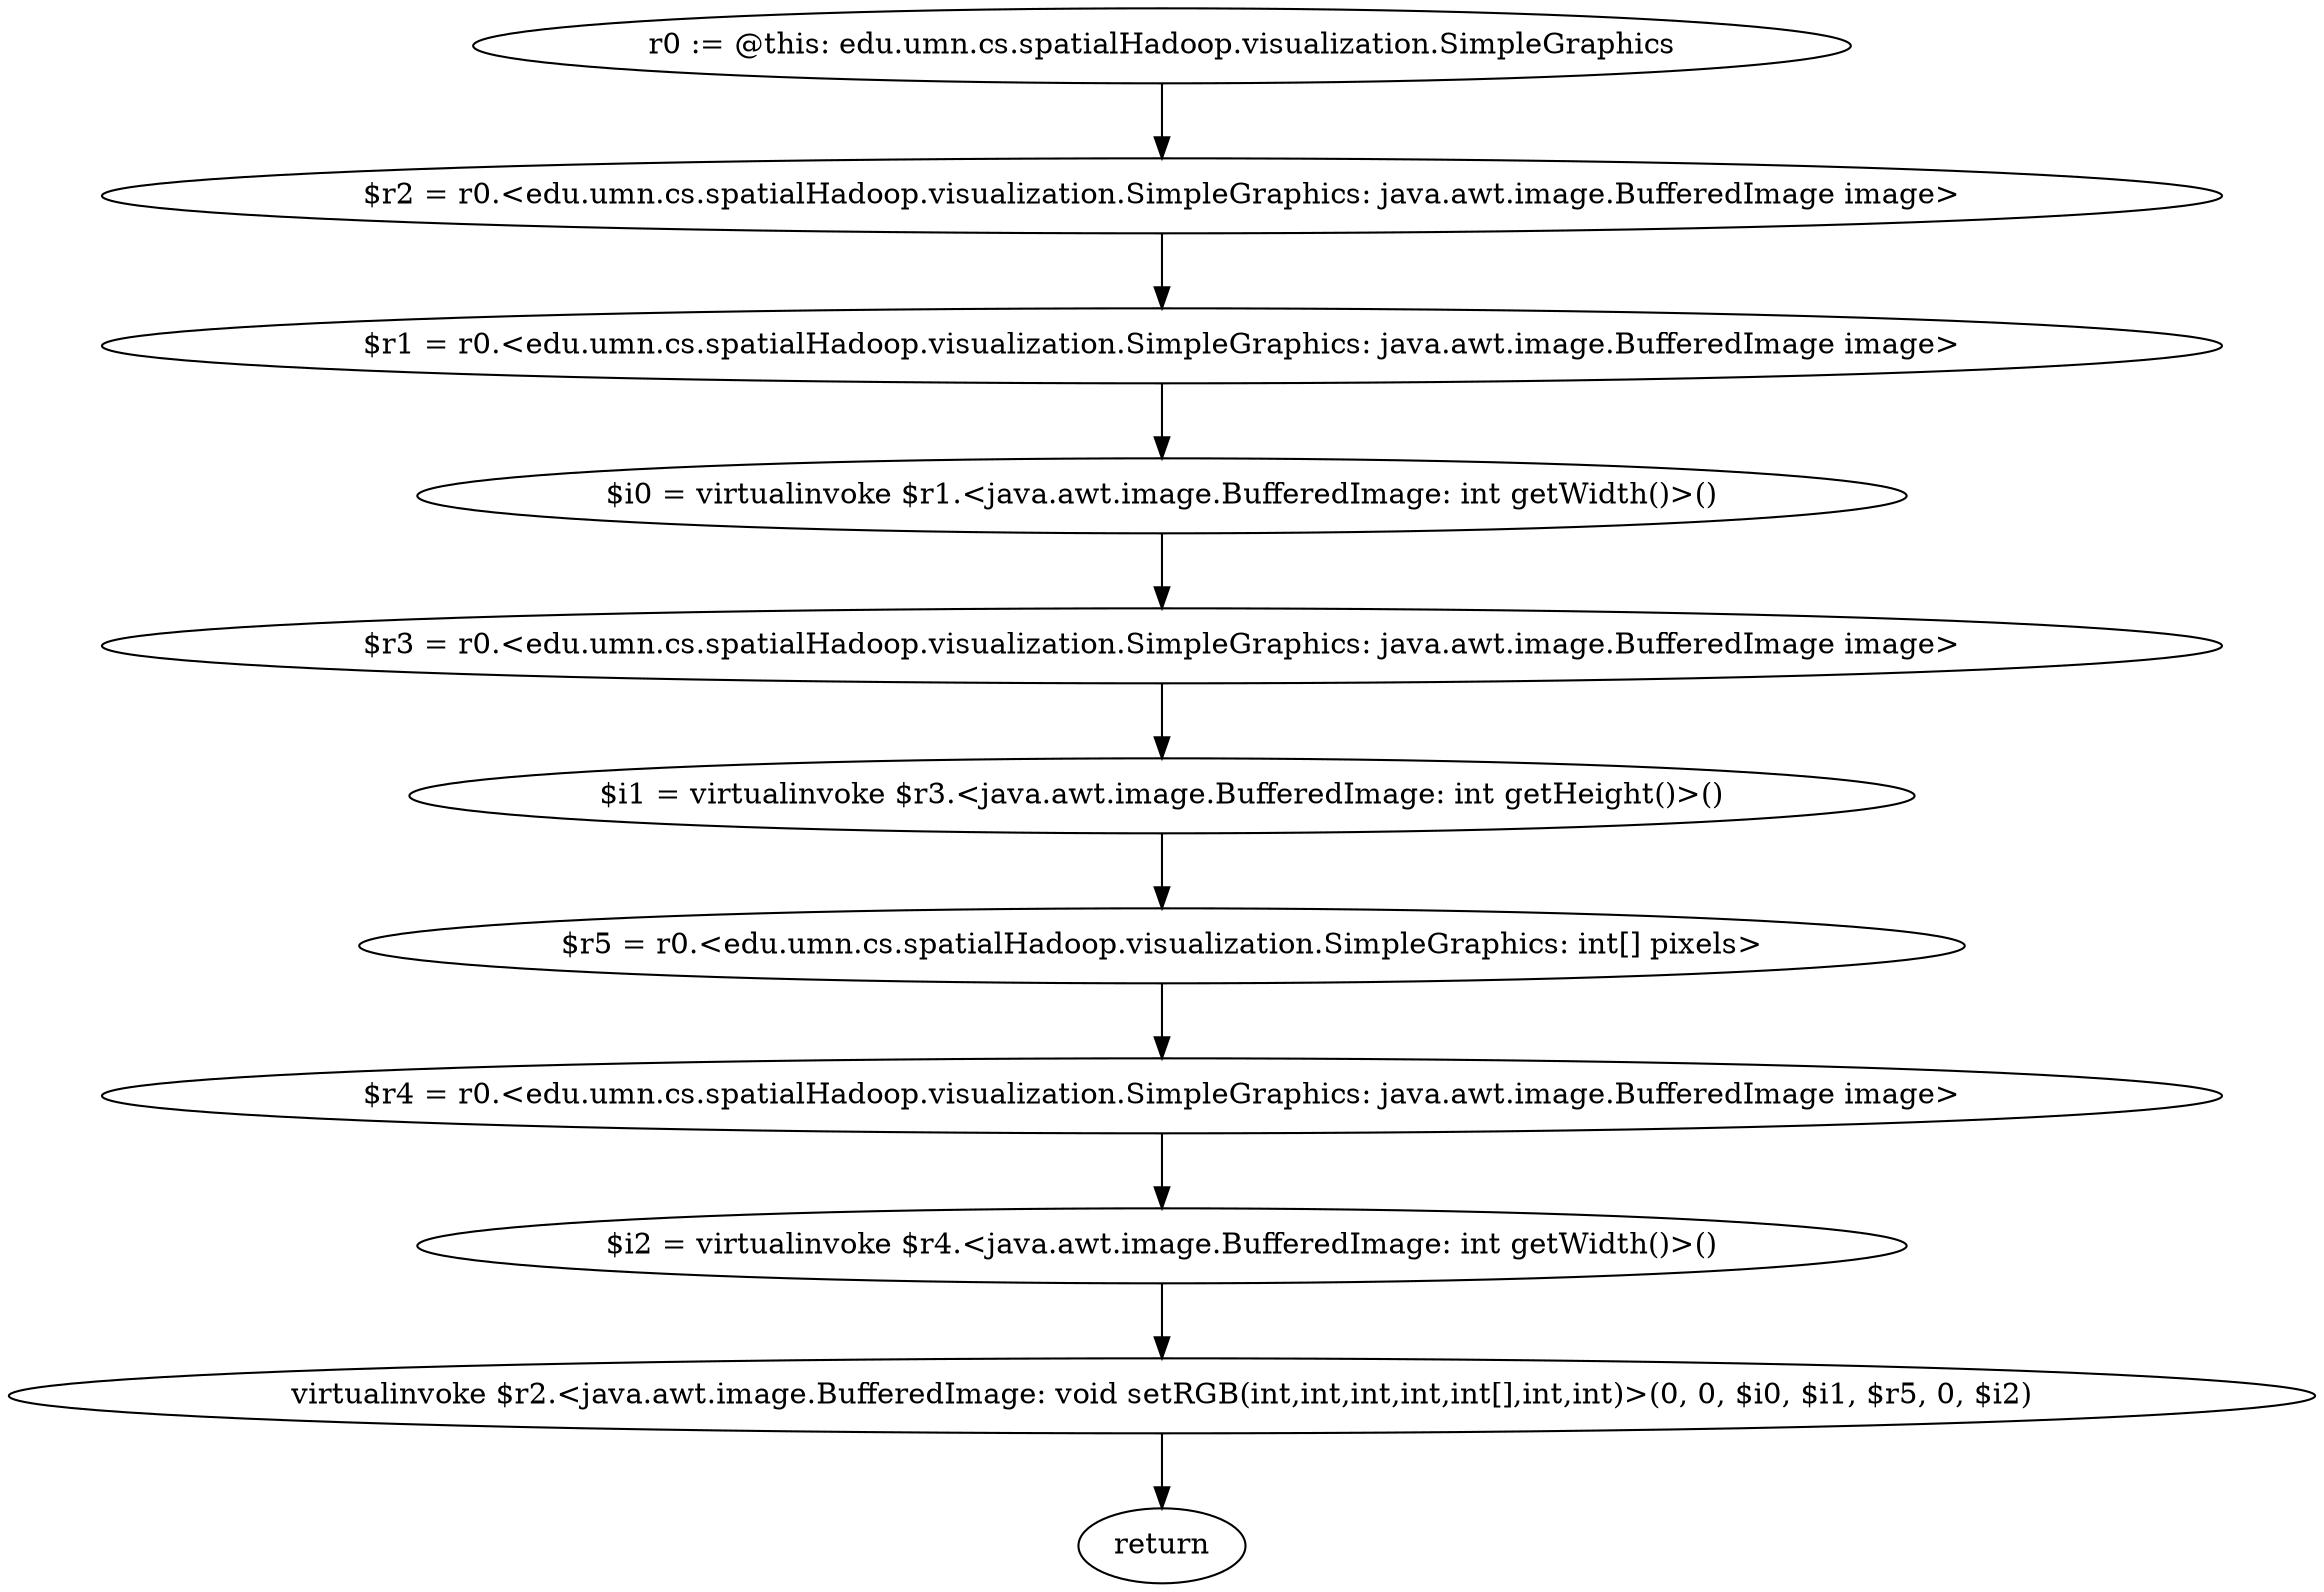 digraph "unitGraph" {
    "r0 := @this: edu.umn.cs.spatialHadoop.visualization.SimpleGraphics"
    "$r2 = r0.<edu.umn.cs.spatialHadoop.visualization.SimpleGraphics: java.awt.image.BufferedImage image>"
    "$r1 = r0.<edu.umn.cs.spatialHadoop.visualization.SimpleGraphics: java.awt.image.BufferedImage image>"
    "$i0 = virtualinvoke $r1.<java.awt.image.BufferedImage: int getWidth()>()"
    "$r3 = r0.<edu.umn.cs.spatialHadoop.visualization.SimpleGraphics: java.awt.image.BufferedImage image>"
    "$i1 = virtualinvoke $r3.<java.awt.image.BufferedImage: int getHeight()>()"
    "$r5 = r0.<edu.umn.cs.spatialHadoop.visualization.SimpleGraphics: int[] pixels>"
    "$r4 = r0.<edu.umn.cs.spatialHadoop.visualization.SimpleGraphics: java.awt.image.BufferedImage image>"
    "$i2 = virtualinvoke $r4.<java.awt.image.BufferedImage: int getWidth()>()"
    "virtualinvoke $r2.<java.awt.image.BufferedImage: void setRGB(int,int,int,int,int[],int,int)>(0, 0, $i0, $i1, $r5, 0, $i2)"
    "return"
    "r0 := @this: edu.umn.cs.spatialHadoop.visualization.SimpleGraphics"->"$r2 = r0.<edu.umn.cs.spatialHadoop.visualization.SimpleGraphics: java.awt.image.BufferedImage image>";
    "$r2 = r0.<edu.umn.cs.spatialHadoop.visualization.SimpleGraphics: java.awt.image.BufferedImage image>"->"$r1 = r0.<edu.umn.cs.spatialHadoop.visualization.SimpleGraphics: java.awt.image.BufferedImage image>";
    "$r1 = r0.<edu.umn.cs.spatialHadoop.visualization.SimpleGraphics: java.awt.image.BufferedImage image>"->"$i0 = virtualinvoke $r1.<java.awt.image.BufferedImage: int getWidth()>()";
    "$i0 = virtualinvoke $r1.<java.awt.image.BufferedImage: int getWidth()>()"->"$r3 = r0.<edu.umn.cs.spatialHadoop.visualization.SimpleGraphics: java.awt.image.BufferedImage image>";
    "$r3 = r0.<edu.umn.cs.spatialHadoop.visualization.SimpleGraphics: java.awt.image.BufferedImage image>"->"$i1 = virtualinvoke $r3.<java.awt.image.BufferedImage: int getHeight()>()";
    "$i1 = virtualinvoke $r3.<java.awt.image.BufferedImage: int getHeight()>()"->"$r5 = r0.<edu.umn.cs.spatialHadoop.visualization.SimpleGraphics: int[] pixels>";
    "$r5 = r0.<edu.umn.cs.spatialHadoop.visualization.SimpleGraphics: int[] pixels>"->"$r4 = r0.<edu.umn.cs.spatialHadoop.visualization.SimpleGraphics: java.awt.image.BufferedImage image>";
    "$r4 = r0.<edu.umn.cs.spatialHadoop.visualization.SimpleGraphics: java.awt.image.BufferedImage image>"->"$i2 = virtualinvoke $r4.<java.awt.image.BufferedImage: int getWidth()>()";
    "$i2 = virtualinvoke $r4.<java.awt.image.BufferedImage: int getWidth()>()"->"virtualinvoke $r2.<java.awt.image.BufferedImage: void setRGB(int,int,int,int,int[],int,int)>(0, 0, $i0, $i1, $r5, 0, $i2)";
    "virtualinvoke $r2.<java.awt.image.BufferedImage: void setRGB(int,int,int,int,int[],int,int)>(0, 0, $i0, $i1, $r5, 0, $i2)"->"return";
}
